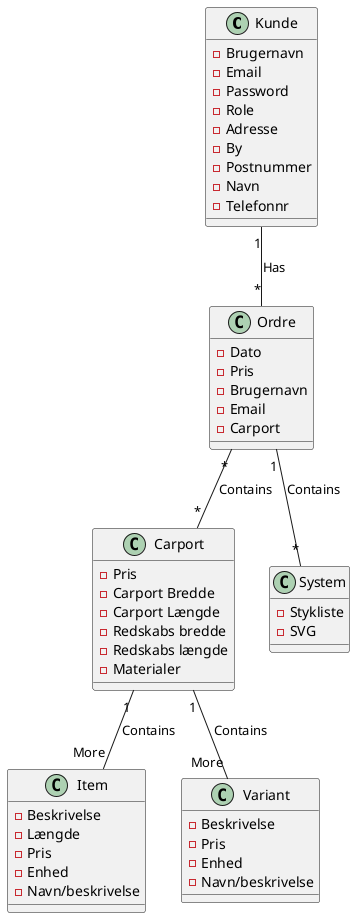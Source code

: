 @startuml

class Kunde {
- Brugernavn
- Email
- Password
- Role
- Adresse
- By
- Postnummer
- Navn
- Telefonnr
}

class Carport {
- Pris
- Carport Bredde
- Carport Længde
- Redskabs bredde
- Redskabs længde
- Materialer
}

class Item {
- Beskrivelse
- Længde
- Pris
- Enhed
- Navn/beskrivelse
}

class Variant {
- Beskrivelse
- Pris
- Enhed
- Navn/beskrivelse
}
class Ordre {
- Dato
- Pris
- Brugernavn
- Email
- Carport
}

class System {
- Stykliste
- SVG
}

Kunde "1"--"*" Ordre : Has
Ordre "*"--"*" Carport: Contains
Carport "1"--"More" Item : Contains
Carport "1"--"More" Variant : Contains
Ordre "1"--"*" System : Contains

@enduml
